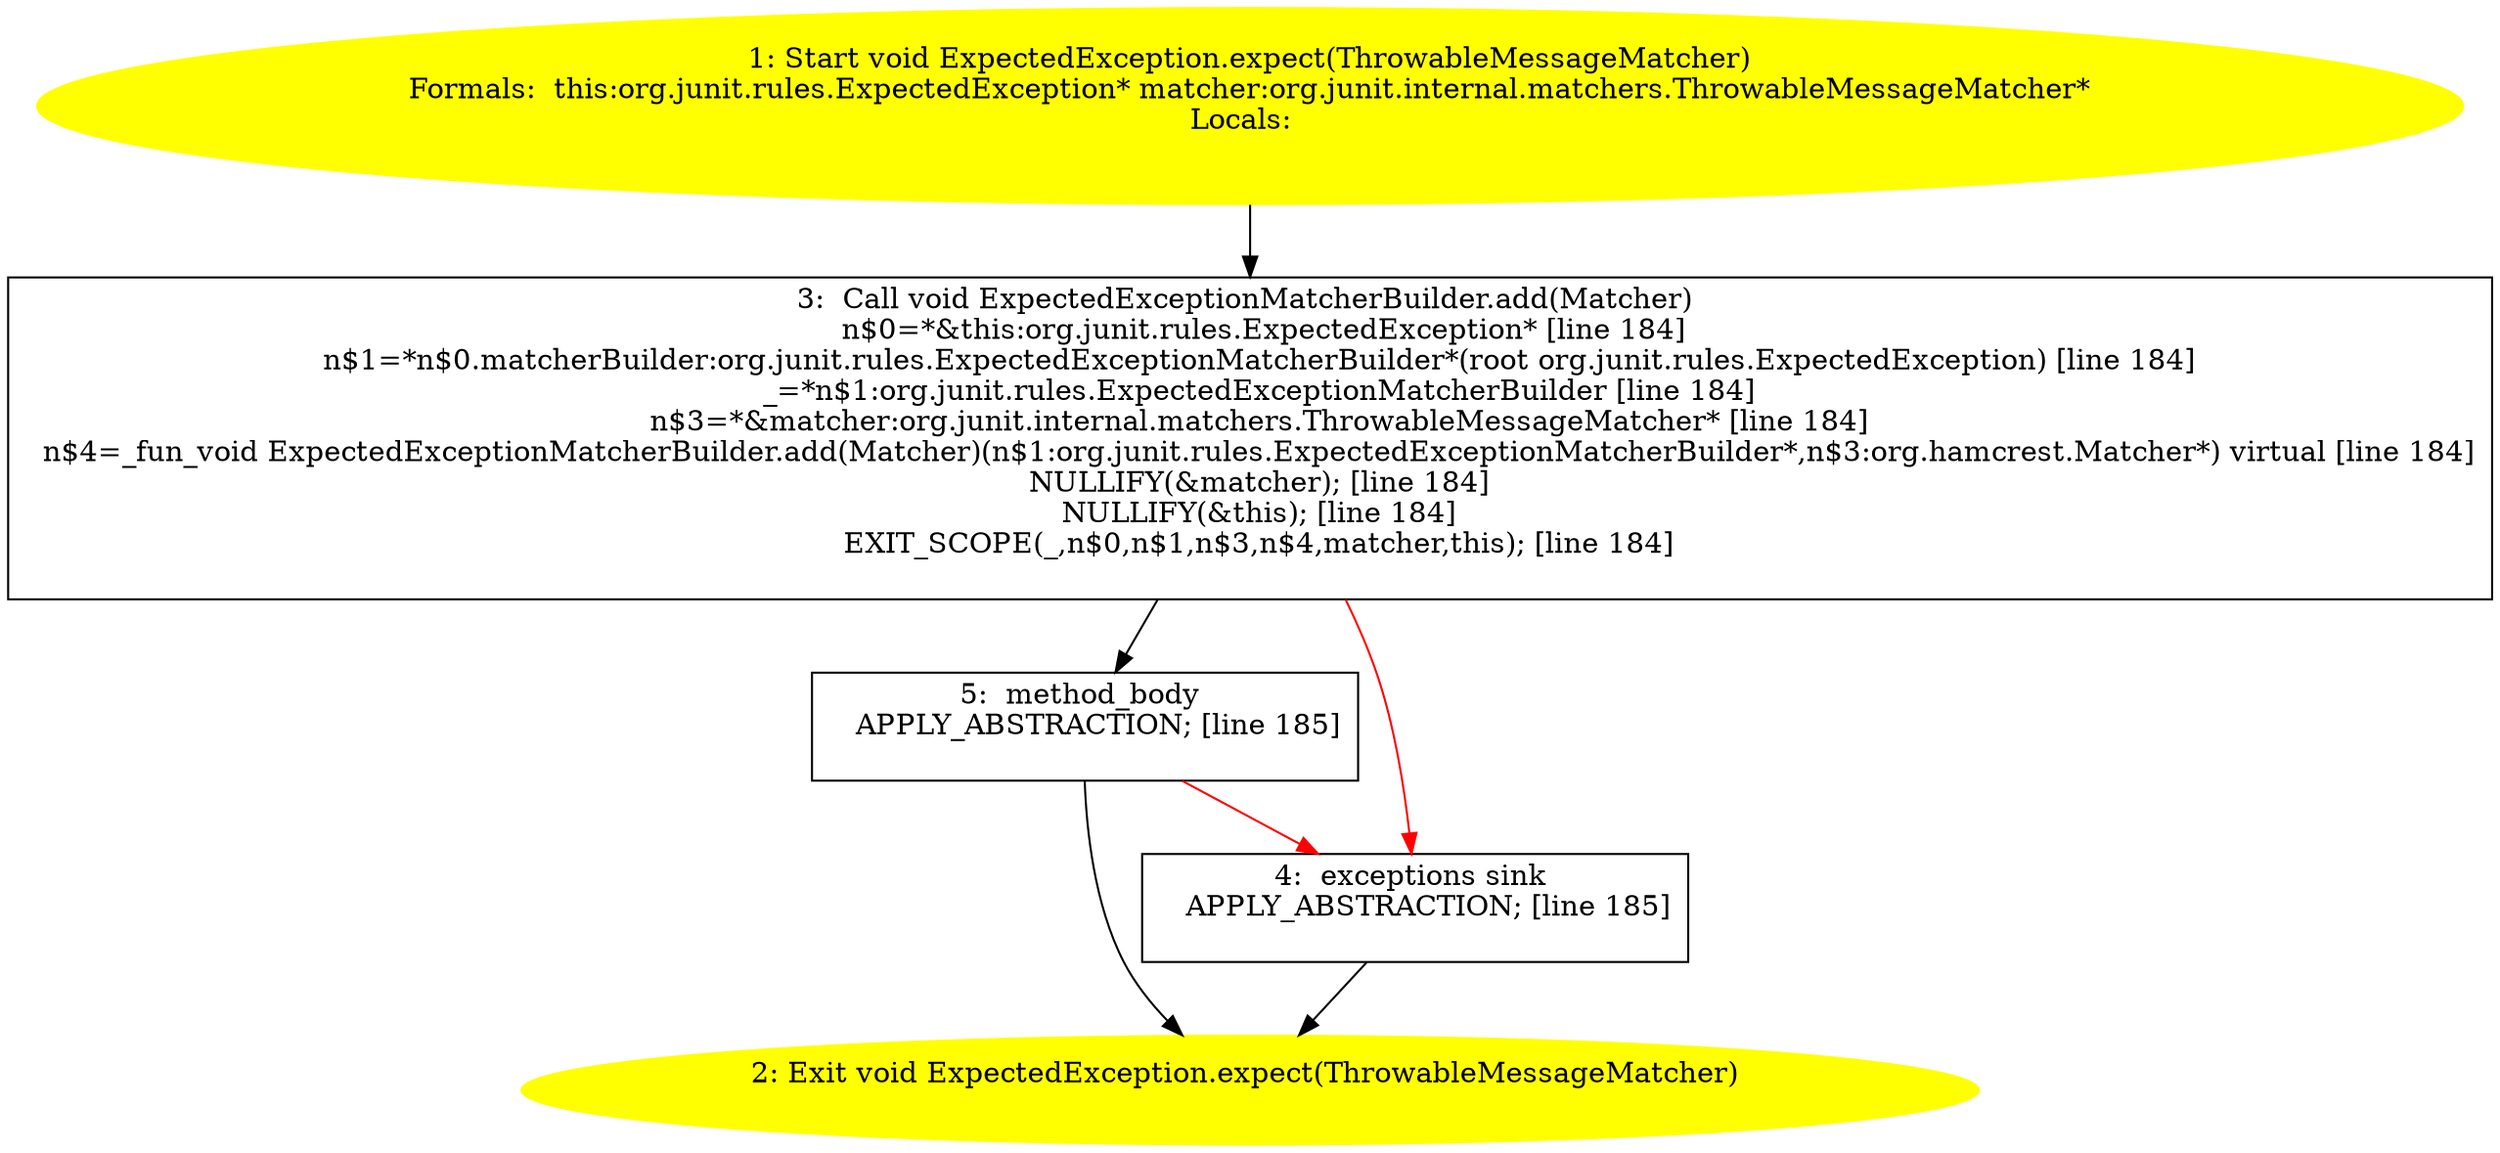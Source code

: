 /* @generated */
digraph cfg {
"org.junit.rules.ExpectedException.expect(org.junit.internal.matchers.ThrowableMessageMatcher):void.137c20205aeefa9401f73bd9442b1084_1" [label="1: Start void ExpectedException.expect(ThrowableMessageMatcher)\nFormals:  this:org.junit.rules.ExpectedException* matcher:org.junit.internal.matchers.ThrowableMessageMatcher*\nLocals:  \n  " color=yellow style=filled]
	

	 "org.junit.rules.ExpectedException.expect(org.junit.internal.matchers.ThrowableMessageMatcher):void.137c20205aeefa9401f73bd9442b1084_1" -> "org.junit.rules.ExpectedException.expect(org.junit.internal.matchers.ThrowableMessageMatcher):void.137c20205aeefa9401f73bd9442b1084_3" ;
"org.junit.rules.ExpectedException.expect(org.junit.internal.matchers.ThrowableMessageMatcher):void.137c20205aeefa9401f73bd9442b1084_2" [label="2: Exit void ExpectedException.expect(ThrowableMessageMatcher) \n  " color=yellow style=filled]
	

"org.junit.rules.ExpectedException.expect(org.junit.internal.matchers.ThrowableMessageMatcher):void.137c20205aeefa9401f73bd9442b1084_3" [label="3:  Call void ExpectedExceptionMatcherBuilder.add(Matcher) \n   n$0=*&this:org.junit.rules.ExpectedException* [line 184]\n  n$1=*n$0.matcherBuilder:org.junit.rules.ExpectedExceptionMatcherBuilder*(root org.junit.rules.ExpectedException) [line 184]\n  _=*n$1:org.junit.rules.ExpectedExceptionMatcherBuilder [line 184]\n  n$3=*&matcher:org.junit.internal.matchers.ThrowableMessageMatcher* [line 184]\n  n$4=_fun_void ExpectedExceptionMatcherBuilder.add(Matcher)(n$1:org.junit.rules.ExpectedExceptionMatcherBuilder*,n$3:org.hamcrest.Matcher*) virtual [line 184]\n  NULLIFY(&matcher); [line 184]\n  NULLIFY(&this); [line 184]\n  EXIT_SCOPE(_,n$0,n$1,n$3,n$4,matcher,this); [line 184]\n " shape="box"]
	

	 "org.junit.rules.ExpectedException.expect(org.junit.internal.matchers.ThrowableMessageMatcher):void.137c20205aeefa9401f73bd9442b1084_3" -> "org.junit.rules.ExpectedException.expect(org.junit.internal.matchers.ThrowableMessageMatcher):void.137c20205aeefa9401f73bd9442b1084_5" ;
	 "org.junit.rules.ExpectedException.expect(org.junit.internal.matchers.ThrowableMessageMatcher):void.137c20205aeefa9401f73bd9442b1084_3" -> "org.junit.rules.ExpectedException.expect(org.junit.internal.matchers.ThrowableMessageMatcher):void.137c20205aeefa9401f73bd9442b1084_4" [color="red" ];
"org.junit.rules.ExpectedException.expect(org.junit.internal.matchers.ThrowableMessageMatcher):void.137c20205aeefa9401f73bd9442b1084_4" [label="4:  exceptions sink \n   APPLY_ABSTRACTION; [line 185]\n " shape="box"]
	

	 "org.junit.rules.ExpectedException.expect(org.junit.internal.matchers.ThrowableMessageMatcher):void.137c20205aeefa9401f73bd9442b1084_4" -> "org.junit.rules.ExpectedException.expect(org.junit.internal.matchers.ThrowableMessageMatcher):void.137c20205aeefa9401f73bd9442b1084_2" ;
"org.junit.rules.ExpectedException.expect(org.junit.internal.matchers.ThrowableMessageMatcher):void.137c20205aeefa9401f73bd9442b1084_5" [label="5:  method_body \n   APPLY_ABSTRACTION; [line 185]\n " shape="box"]
	

	 "org.junit.rules.ExpectedException.expect(org.junit.internal.matchers.ThrowableMessageMatcher):void.137c20205aeefa9401f73bd9442b1084_5" -> "org.junit.rules.ExpectedException.expect(org.junit.internal.matchers.ThrowableMessageMatcher):void.137c20205aeefa9401f73bd9442b1084_2" ;
	 "org.junit.rules.ExpectedException.expect(org.junit.internal.matchers.ThrowableMessageMatcher):void.137c20205aeefa9401f73bd9442b1084_5" -> "org.junit.rules.ExpectedException.expect(org.junit.internal.matchers.ThrowableMessageMatcher):void.137c20205aeefa9401f73bd9442b1084_4" [color="red" ];
}

